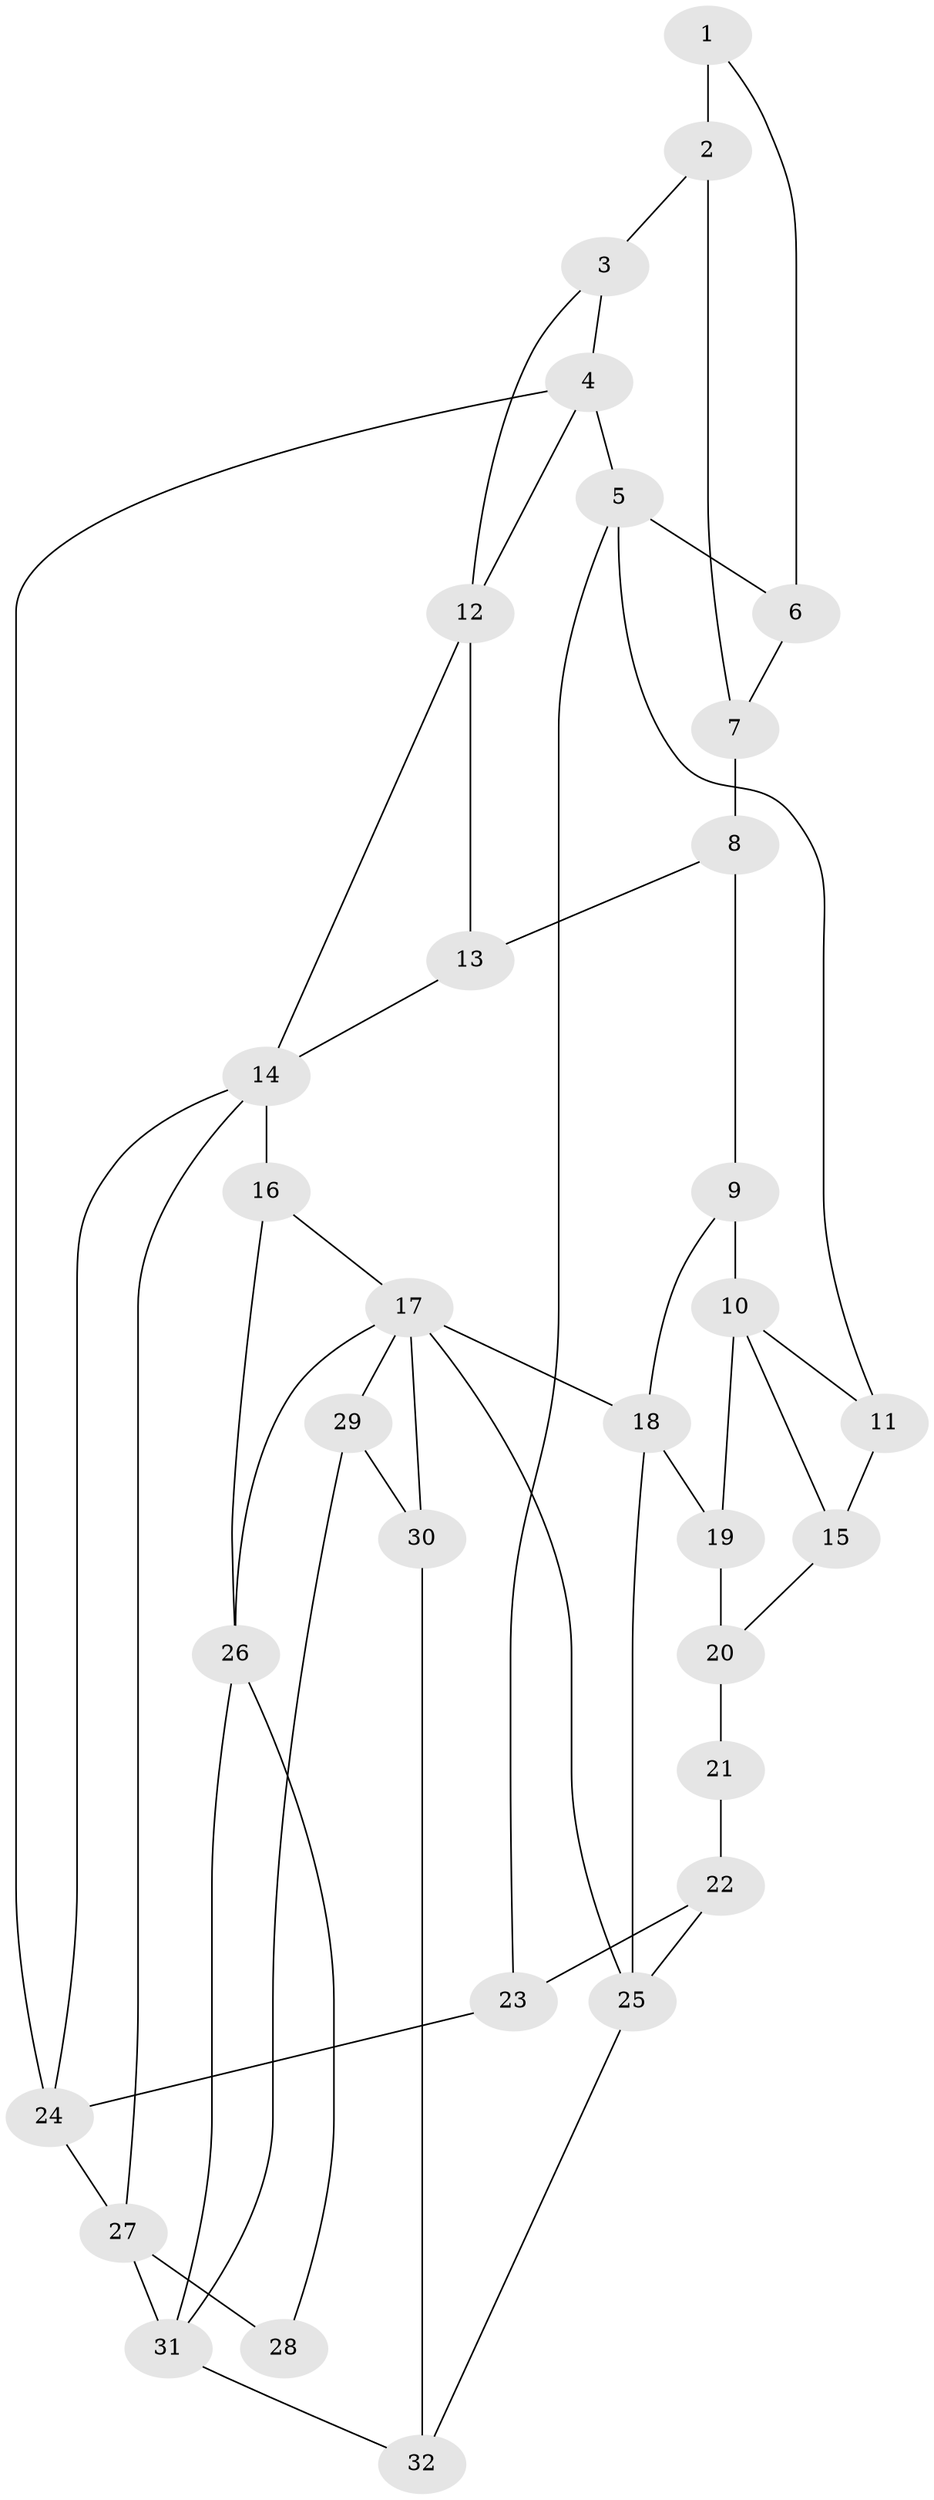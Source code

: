 // original degree distribution, {3: 0.02564102564102564, 5: 0.5128205128205128, 4: 0.24358974358974358, 6: 0.21794871794871795}
// Generated by graph-tools (version 1.1) at 2025/54/03/04/25 22:54:34]
// undirected, 32 vertices, 54 edges
graph export_dot {
  node [color=gray90,style=filled];
  1;
  2;
  3;
  4;
  5;
  6;
  7;
  8;
  9;
  10;
  11;
  12;
  13;
  14;
  15;
  16;
  17;
  18;
  19;
  20;
  21;
  22;
  23;
  24;
  25;
  26;
  27;
  28;
  29;
  30;
  31;
  32;
  1 -- 2 [weight=2.0];
  1 -- 6 [weight=1.0];
  2 -- 3 [weight=2.0];
  2 -- 7 [weight=2.0];
  3 -- 4 [weight=1.0];
  3 -- 12 [weight=1.0];
  4 -- 5 [weight=1.0];
  4 -- 12 [weight=1.0];
  4 -- 24 [weight=1.0];
  5 -- 6 [weight=1.0];
  5 -- 11 [weight=1.0];
  5 -- 23 [weight=1.0];
  6 -- 7 [weight=1.0];
  7 -- 8 [weight=2.0];
  8 -- 9 [weight=2.0];
  8 -- 13 [weight=1.0];
  9 -- 10 [weight=2.0];
  9 -- 18 [weight=1.0];
  10 -- 11 [weight=2.0];
  10 -- 15 [weight=1.0];
  10 -- 19 [weight=1.0];
  11 -- 15 [weight=1.0];
  12 -- 13 [weight=1.0];
  12 -- 14 [weight=1.0];
  13 -- 14 [weight=1.0];
  14 -- 16 [weight=1.0];
  14 -- 24 [weight=1.0];
  14 -- 27 [weight=1.0];
  15 -- 20 [weight=2.0];
  16 -- 17 [weight=1.0];
  16 -- 26 [weight=1.0];
  17 -- 18 [weight=1.0];
  17 -- 25 [weight=1.0];
  17 -- 26 [weight=1.0];
  17 -- 29 [weight=1.0];
  17 -- 30 [weight=1.0];
  18 -- 19 [weight=1.0];
  18 -- 25 [weight=1.0];
  19 -- 20 [weight=2.0];
  20 -- 21 [weight=2.0];
  21 -- 22 [weight=2.0];
  22 -- 23 [weight=2.0];
  22 -- 25 [weight=2.0];
  23 -- 24 [weight=1.0];
  24 -- 27 [weight=1.0];
  25 -- 32 [weight=1.0];
  26 -- 28 [weight=1.0];
  26 -- 31 [weight=1.0];
  27 -- 28 [weight=2.0];
  27 -- 31 [weight=2.0];
  29 -- 30 [weight=2.0];
  29 -- 31 [weight=1.0];
  30 -- 32 [weight=1.0];
  31 -- 32 [weight=1.0];
}
